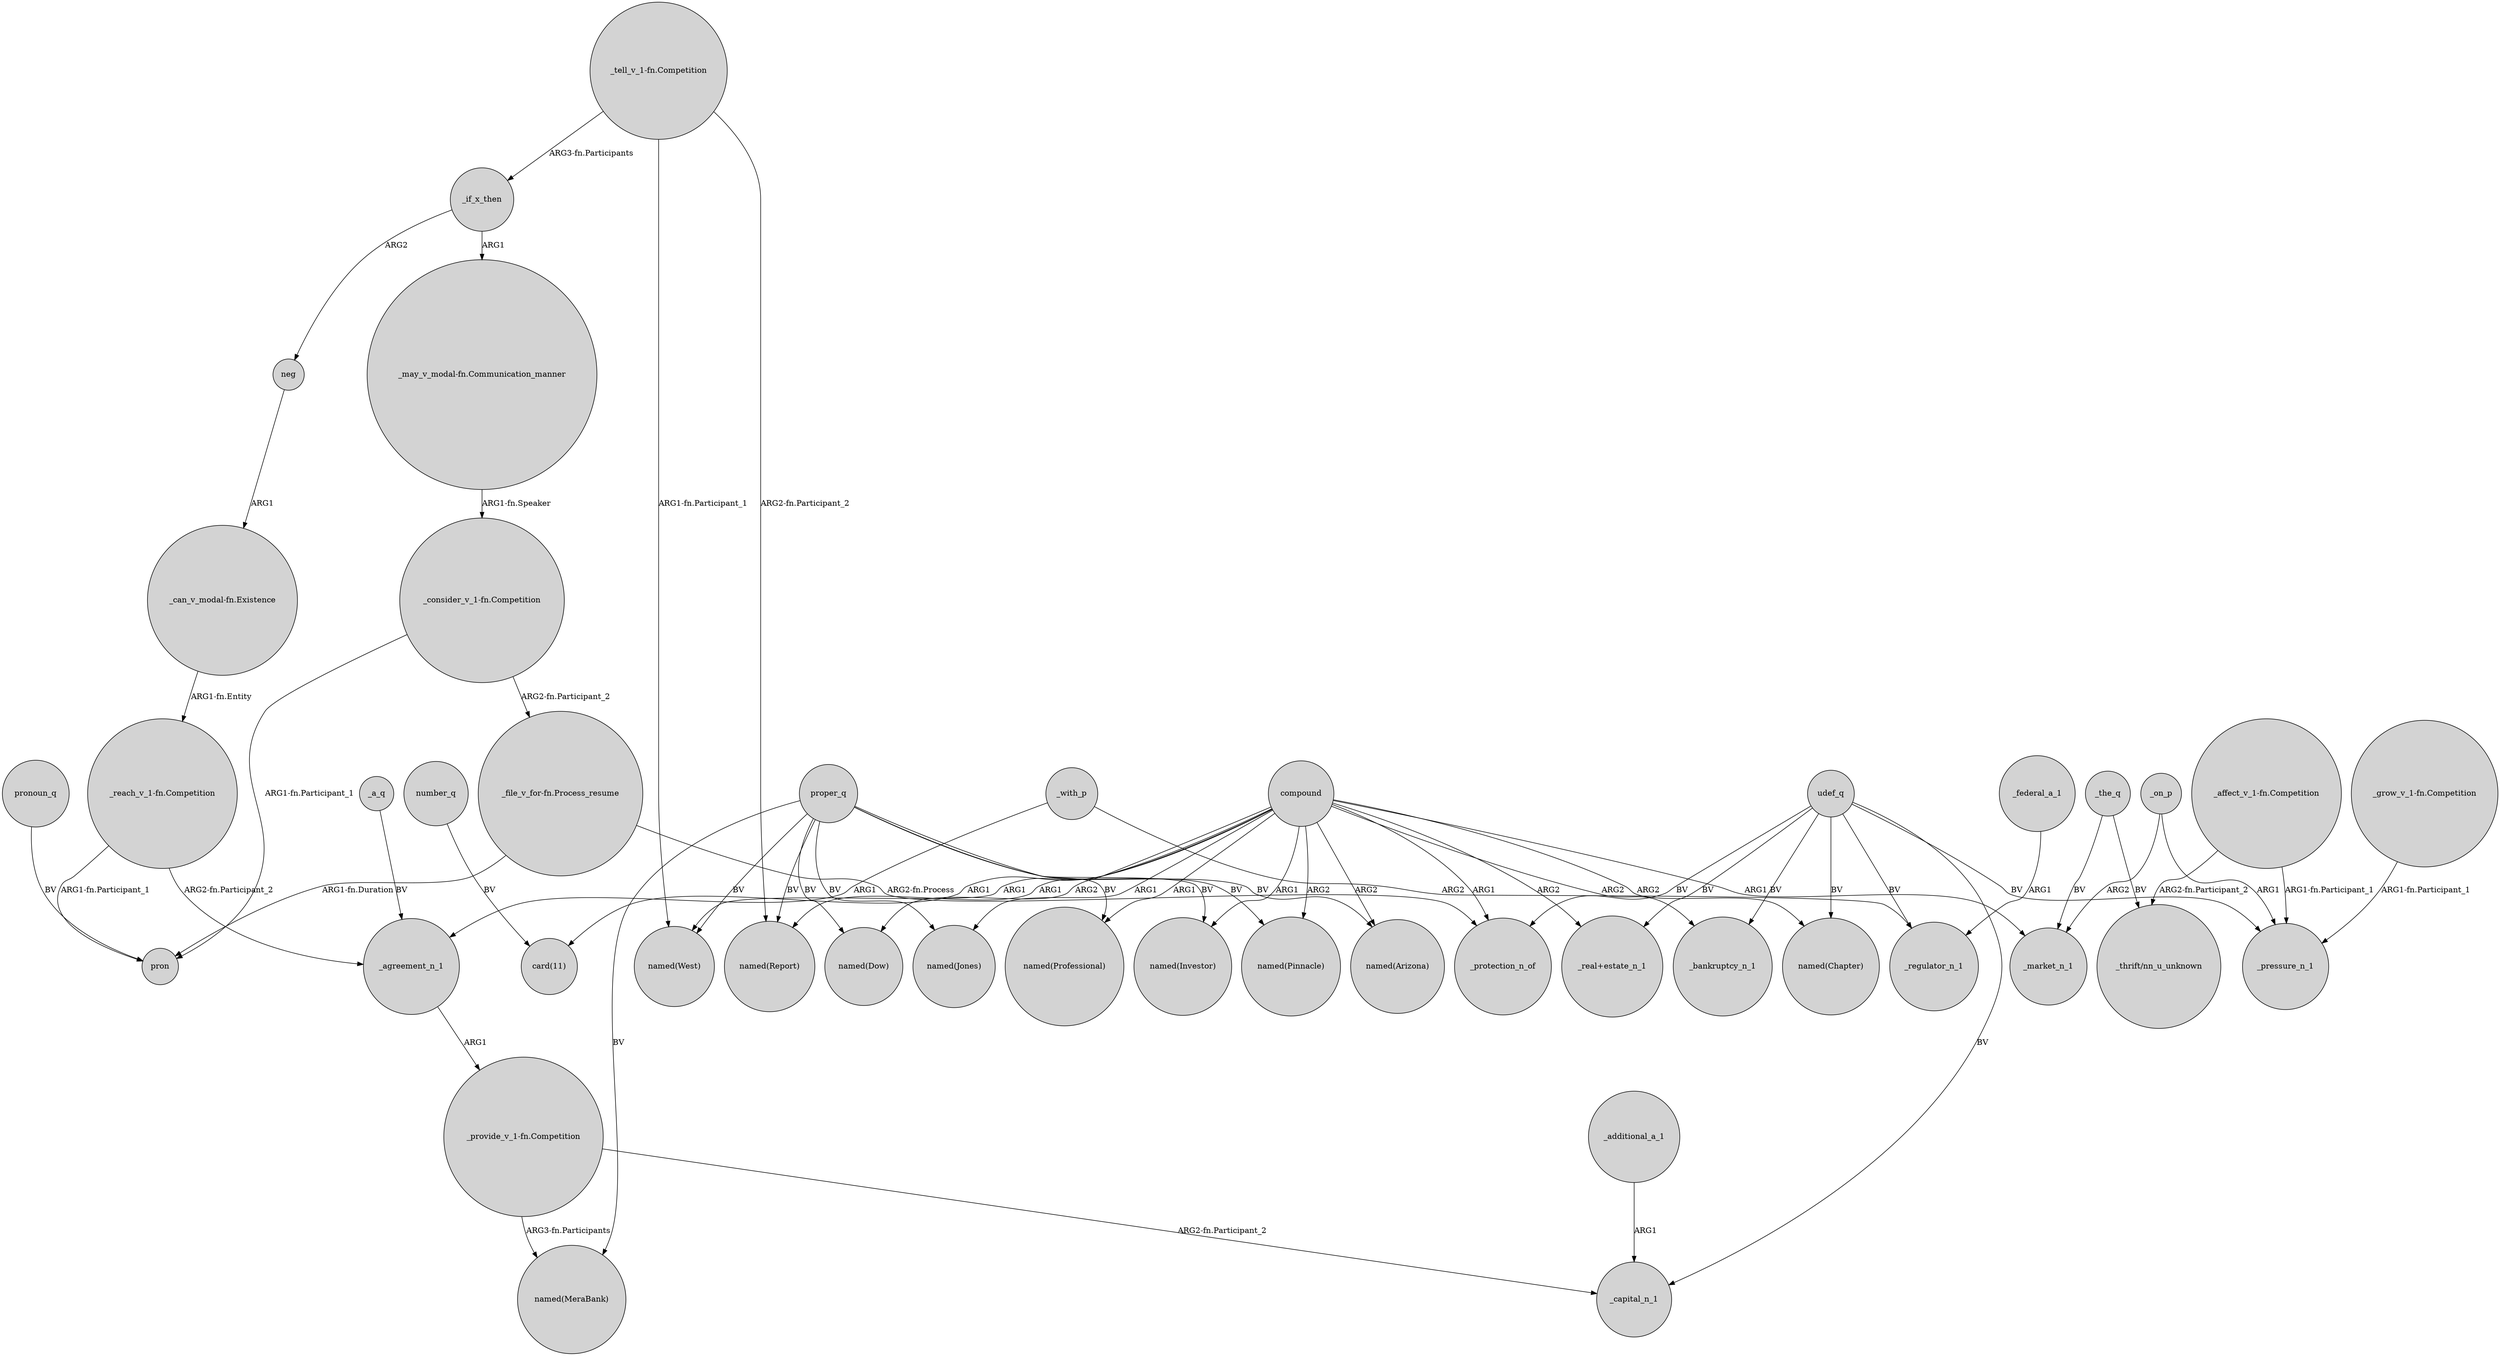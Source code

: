 digraph {
	node [shape=circle style=filled]
	_if_x_then -> neg [label=ARG2]
	_if_x_then -> "_may_v_modal-fn.Communication_manner" [label=ARG1]
	udef_q -> _regulator_n_1 [label=BV]
	"_provide_v_1-fn.Competition" -> "named(MeraBank)" [label="ARG3-fn.Participants"]
	compound -> "card(11)" [label=ARG1]
	proper_q -> "named(Arizona)" [label=BV]
	compound -> "named(Jones)" [label=ARG1]
	"_may_v_modal-fn.Communication_manner" -> "_consider_v_1-fn.Competition" [label="ARG1-fn.Speaker"]
	proper_q -> "named(Investor)" [label=BV]
	"_affect_v_1-fn.Competition" -> _pressure_n_1 [label="ARG1-fn.Participant_1"]
	"_file_v_for-fn.Process_resume" -> pron [label="ARG1-fn.Duration"]
	"_reach_v_1-fn.Competition" -> _agreement_n_1 [label="ARG2-fn.Participant_2"]
	"_tell_v_1-fn.Competition" -> _if_x_then [label="ARG3-fn.Participants"]
	"_tell_v_1-fn.Competition" -> "named(West)" [label="ARG1-fn.Participant_1"]
	"_consider_v_1-fn.Competition" -> pron [label="ARG1-fn.Participant_1"]
	compound -> "named(Report)" [label=ARG1]
	_on_p -> _market_n_1 [label=ARG2]
	compound -> "named(West)" [label=ARG1]
	compound -> "_real+estate_n_1" [label=ARG2]
	compound -> _bankruptcy_n_1 [label=ARG2]
	udef_q -> _pressure_n_1 [label=BV]
	_the_q -> _market_n_1 [label=BV]
	"_affect_v_1-fn.Competition" -> "_thrift/nn_u_unknown" [label="ARG2-fn.Participant_2"]
	compound -> "named(Chapter)" [label=ARG2]
	_on_p -> _pressure_n_1 [label=ARG1]
	pronoun_q -> pron [label=BV]
	_the_q -> "_thrift/nn_u_unknown" [label=BV]
	"_tell_v_1-fn.Competition" -> "named(Report)" [label="ARG2-fn.Participant_2"]
	udef_q -> _protection_n_of [label=BV]
	"_can_v_modal-fn.Existence" -> "_reach_v_1-fn.Competition" [label="ARG1-fn.Entity"]
	proper_q -> "named(MeraBank)" [label=BV]
	udef_q -> _capital_n_1 [label=BV]
	"_grow_v_1-fn.Competition" -> _pressure_n_1 [label="ARG1-fn.Participant_1"]
	compound -> "named(Arizona)" [label=ARG2]
	compound -> "named(Investor)" [label=ARG1]
	_a_q -> _agreement_n_1 [label=BV]
	proper_q -> "named(West)" [label=BV]
	"_file_v_for-fn.Process_resume" -> _protection_n_of [label="ARG2-fn.Process"]
	proper_q -> "named(Jones)" [label=BV]
	proper_q -> "named(Dow)" [label=BV]
	compound -> _protection_n_of [label=ARG1]
	_agreement_n_1 -> "_provide_v_1-fn.Competition" [label=ARG1]
	_federal_a_1 -> _regulator_n_1 [label=ARG1]
	proper_q -> "named(Report)" [label=BV]
	"_reach_v_1-fn.Competition" -> pron [label="ARG1-fn.Participant_1"]
	compound -> "named(Dow)" [label=ARG2]
	neg -> "_can_v_modal-fn.Existence" [label=ARG1]
	udef_q -> "named(Chapter)" [label=BV]
	compound -> "named(Pinnacle)" [label=ARG2]
	_with_p -> _regulator_n_1 [label=ARG2]
	udef_q -> _bankruptcy_n_1 [label=BV]
	"_consider_v_1-fn.Competition" -> "_file_v_for-fn.Process_resume" [label="ARG2-fn.Participant_2"]
	"_provide_v_1-fn.Competition" -> _capital_n_1 [label="ARG2-fn.Participant_2"]
	compound -> _market_n_1 [label=ARG1]
	compound -> "named(Professional)" [label=ARG1]
	udef_q -> "_real+estate_n_1" [label=BV]
	number_q -> "card(11)" [label=BV]
	_with_p -> _agreement_n_1 [label=ARG1]
	_additional_a_1 -> _capital_n_1 [label=ARG1]
	proper_q -> "named(Professional)" [label=BV]
	proper_q -> "named(Pinnacle)" [label=BV]
}
